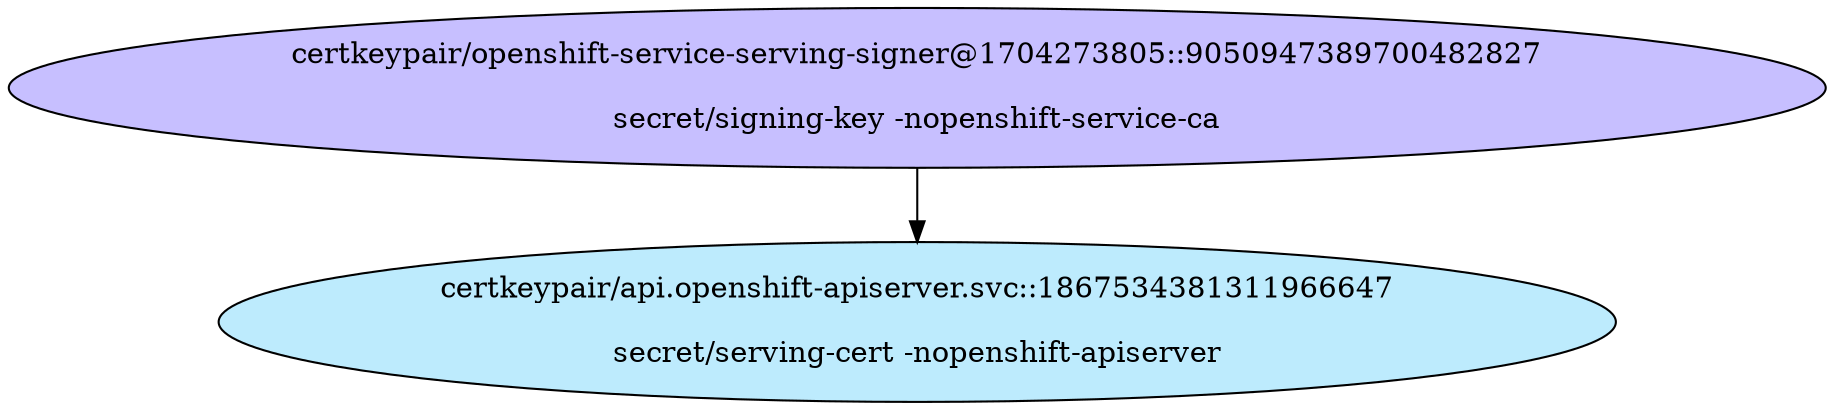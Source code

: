 digraph "Local Certificate" {
  // Node definitions.
  1 [
    label="certkeypair/openshift-service-serving-signer@1704273805::9050947389700482827\n\nsecret/signing-key -nopenshift-service-ca\n"
    style=filled
    fillcolor="#c7bfff"
  ];
  44 [
    label="certkeypair/api.openshift-apiserver.svc::1867534381311966647\n\nsecret/serving-cert -nopenshift-apiserver\n"
    style=filled
    fillcolor="#bdebfd"
  ];

  // Edge definitions.
  1 -> 44;
}